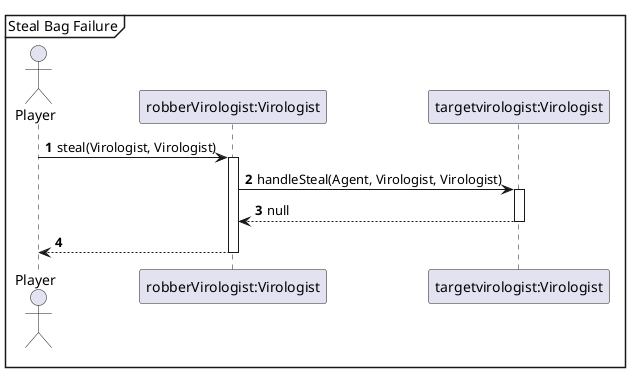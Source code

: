 @startuml
'https://plantuml.com/sequence-diagram
autonumber

mainframe Steal Bag Failure
'Kell ez nekünk?
actor Player

Player -> "robberVirologist:Virologist"++: steal(Virologist, Virologist)

"robberVirologist:Virologist" -> "targetvirologist:Virologist"++: handleSteal(Agent, Virologist, Virologist)
"targetvirologist:Virologist" -->"robberVirologist:Virologist"--: null

"robberVirologist:Virologist" --> Player --
@enduml